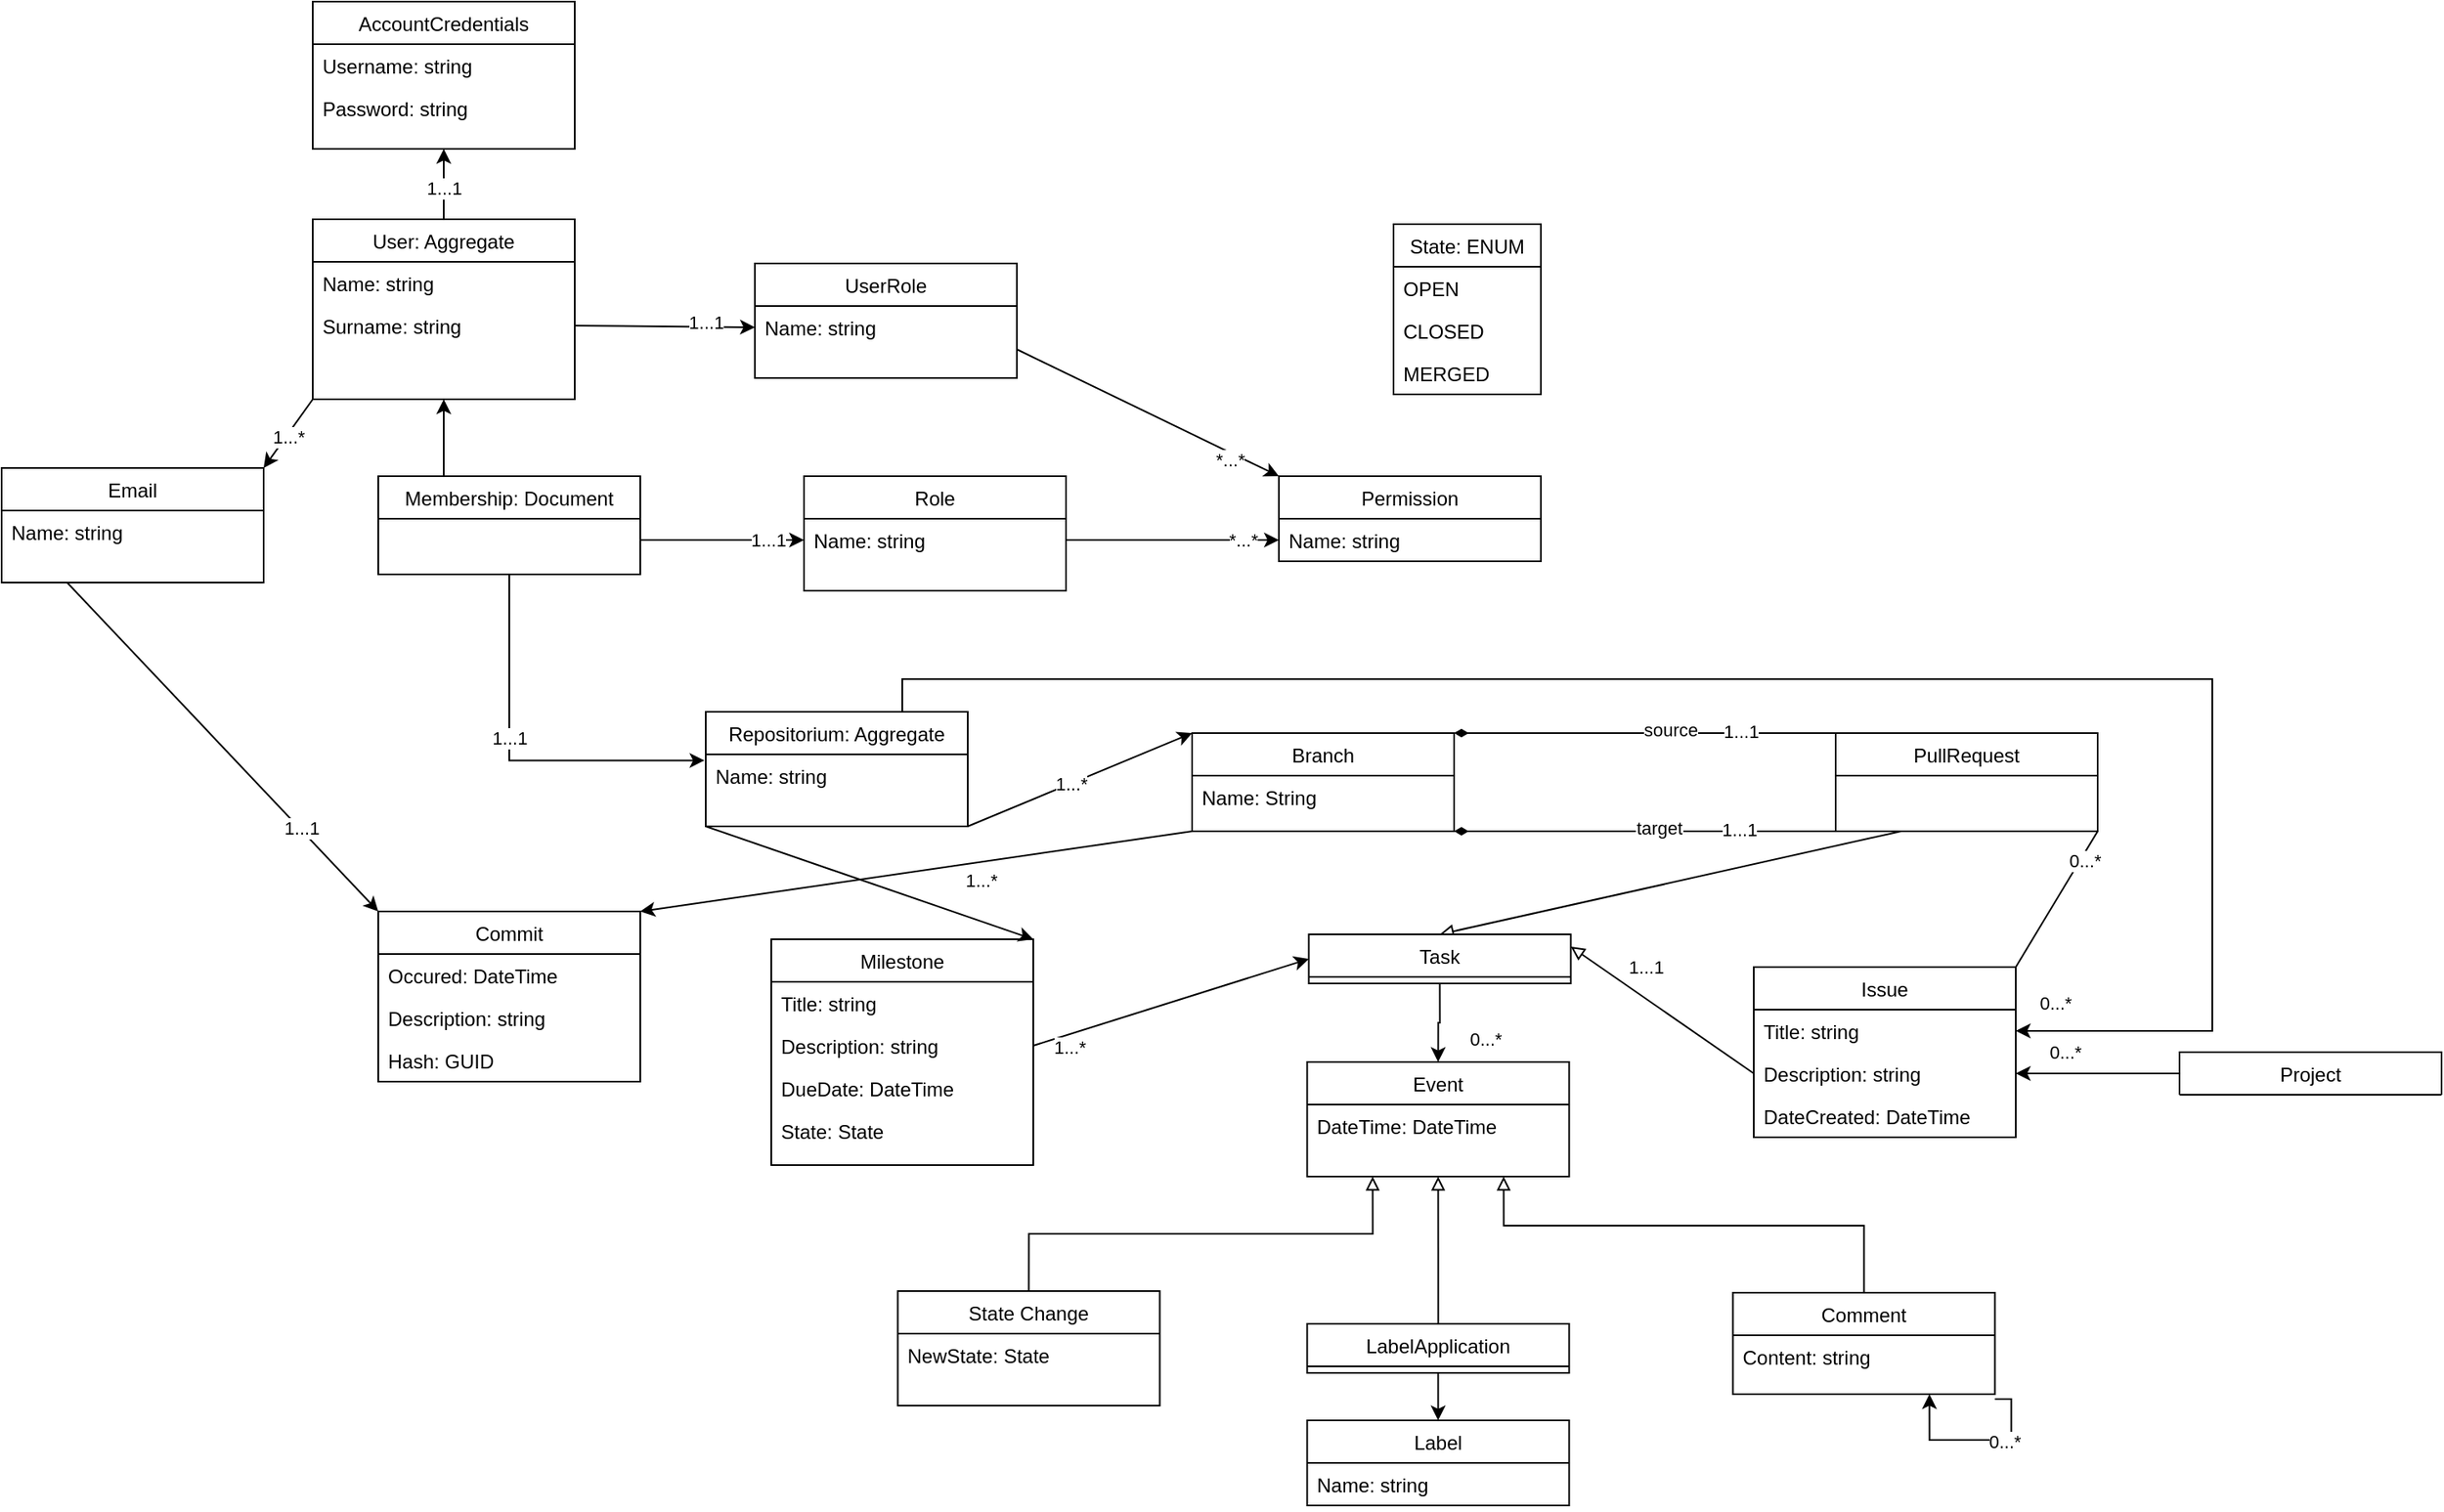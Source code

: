 <mxfile version="22.1.3" type="google">
  <diagram id="C5RBs43oDa-KdzZeNtuy" name="Page-1">
    <mxGraphModel grid="1" page="1" gridSize="10" guides="1" tooltips="1" connect="1" arrows="1" fold="1" pageScale="1" pageWidth="827" pageHeight="1169" math="0" shadow="0">
      <root>
        <mxCell id="WIyWlLk6GJQsqaUBKTNV-0" />
        <mxCell id="WIyWlLk6GJQsqaUBKTNV-1" parent="WIyWlLk6GJQsqaUBKTNV-0" />
        <mxCell id="MBDmtlbTaJCq78CLI_eP-14" value="Milestone&#xa;" style="swimlane;fontStyle=0;align=center;verticalAlign=top;childLayout=stackLayout;horizontal=1;startSize=26;horizontalStack=0;resizeParent=1;resizeLast=0;collapsible=1;marginBottom=0;rounded=0;shadow=0;strokeWidth=1;" vertex="1" parent="WIyWlLk6GJQsqaUBKTNV-1">
          <mxGeometry x="700" y="773" width="160" height="138" as="geometry">
            <mxRectangle x="340" y="380" width="170" height="26" as="alternateBounds" />
          </mxGeometry>
        </mxCell>
        <mxCell id="MBDmtlbTaJCq78CLI_eP-15" value="Title: string " style="text;align=left;verticalAlign=top;spacingLeft=4;spacingRight=4;overflow=hidden;rotatable=0;points=[[0,0.5],[1,0.5]];portConstraint=eastwest;" vertex="1" parent="MBDmtlbTaJCq78CLI_eP-14">
          <mxGeometry y="26" width="160" height="26" as="geometry" />
        </mxCell>
        <mxCell id="MBDmtlbTaJCq78CLI_eP-16" value="Description: string" style="text;align=left;verticalAlign=top;spacingLeft=4;spacingRight=4;overflow=hidden;rotatable=0;points=[[0,0.5],[1,0.5]];portConstraint=eastwest;" vertex="1" parent="MBDmtlbTaJCq78CLI_eP-14">
          <mxGeometry y="52" width="160" height="26" as="geometry" />
        </mxCell>
        <mxCell id="MBDmtlbTaJCq78CLI_eP-17" value="DueDate: DateTime" style="text;align=left;verticalAlign=top;spacingLeft=4;spacingRight=4;overflow=hidden;rotatable=0;points=[[0,0.5],[1,0.5]];portConstraint=eastwest;" vertex="1" parent="MBDmtlbTaJCq78CLI_eP-14">
          <mxGeometry y="78" width="160" height="26" as="geometry" />
        </mxCell>
        <mxCell id="MBDmtlbTaJCq78CLI_eP-18" value="State: State" style="text;align=left;verticalAlign=top;spacingLeft=4;spacingRight=4;overflow=hidden;rotatable=0;points=[[0,0.5],[1,0.5]];portConstraint=eastwest;" vertex="1" parent="MBDmtlbTaJCq78CLI_eP-14">
          <mxGeometry y="104" width="160" height="26" as="geometry" />
        </mxCell>
        <mxCell id="MBDmtlbTaJCq78CLI_eP-0" value="Role" style="swimlane;fontStyle=0;align=center;verticalAlign=top;childLayout=stackLayout;horizontal=1;startSize=26;horizontalStack=0;resizeParent=1;resizeLast=0;collapsible=1;marginBottom=0;rounded=0;shadow=0;strokeWidth=1;" vertex="1" parent="WIyWlLk6GJQsqaUBKTNV-1">
          <mxGeometry x="720" y="490" width="160" height="70" as="geometry">
            <mxRectangle x="340" y="380" width="170" height="26" as="alternateBounds" />
          </mxGeometry>
        </mxCell>
        <mxCell id="MBDmtlbTaJCq78CLI_eP-1" value="Name: string" style="text;align=left;verticalAlign=top;spacingLeft=4;spacingRight=4;overflow=hidden;rotatable=0;points=[[0,0.5],[1,0.5]];portConstraint=eastwest;" vertex="1" parent="MBDmtlbTaJCq78CLI_eP-0">
          <mxGeometry y="26" width="160" height="26" as="geometry" />
        </mxCell>
        <mxCell id="MBDmtlbTaJCq78CLI_eP-3" value="Permission" style="swimlane;fontStyle=0;align=center;verticalAlign=top;childLayout=stackLayout;horizontal=1;startSize=26;horizontalStack=0;resizeParent=1;resizeLast=0;collapsible=1;marginBottom=0;rounded=0;shadow=0;strokeWidth=1;" vertex="1" parent="WIyWlLk6GJQsqaUBKTNV-1">
          <mxGeometry x="1010" y="490" width="160" height="52" as="geometry">
            <mxRectangle x="340" y="380" width="170" height="26" as="alternateBounds" />
          </mxGeometry>
        </mxCell>
        <mxCell id="MBDmtlbTaJCq78CLI_eP-84" value="Name: string" style="text;align=left;verticalAlign=top;spacingLeft=4;spacingRight=4;overflow=hidden;rotatable=0;points=[[0,0.5],[1,0.5]];portConstraint=eastwest;" vertex="1" parent="MBDmtlbTaJCq78CLI_eP-3">
          <mxGeometry y="26" width="160" height="26" as="geometry" />
        </mxCell>
        <mxCell id="MBDmtlbTaJCq78CLI_eP-6" style="edgeStyle=orthogonalEdgeStyle;rounded=0;orthogonalLoop=1;jettySize=auto;html=1;exitX=1;exitY=0.5;exitDx=0;exitDy=0;entryX=0;entryY=0.5;entryDx=0;entryDy=0;" edge="1" parent="WIyWlLk6GJQsqaUBKTNV-1" source="MBDmtlbTaJCq78CLI_eP-1">
          <mxGeometry relative="1" as="geometry">
            <mxPoint x="1010" y="529" as="targetPoint" />
          </mxGeometry>
        </mxCell>
        <mxCell id="MBDmtlbTaJCq78CLI_eP-7" value="*...*" style="edgeLabel;html=1;align=center;verticalAlign=middle;resizable=0;points=[];" vertex="1" connectable="0" parent="MBDmtlbTaJCq78CLI_eP-6">
          <mxGeometry x="-0.235" y="-1" relative="1" as="geometry">
            <mxPoint x="58" y="-1" as="offset" />
          </mxGeometry>
        </mxCell>
        <mxCell id="MBDmtlbTaJCq78CLI_eP-79" style="rounded=0;orthogonalLoop=1;jettySize=auto;html=1;exitX=0;exitY=1;exitDx=0;exitDy=0;entryX=1;entryY=0;entryDx=0;entryDy=0;" edge="1" parent="WIyWlLk6GJQsqaUBKTNV-1" source="MBDmtlbTaJCq78CLI_eP-19" target="MBDmtlbTaJCq78CLI_eP-14">
          <mxGeometry relative="1" as="geometry" />
        </mxCell>
        <mxCell id="MBDmtlbTaJCq78CLI_eP-82" style="rounded=0;orthogonalLoop=1;jettySize=auto;html=1;exitX=1;exitY=1;exitDx=0;exitDy=0;entryX=0;entryY=0;entryDx=0;entryDy=0;" edge="1" parent="WIyWlLk6GJQsqaUBKTNV-1" source="MBDmtlbTaJCq78CLI_eP-19" target="MBDmtlbTaJCq78CLI_eP-39">
          <mxGeometry relative="1" as="geometry" />
        </mxCell>
        <mxCell id="MBDmtlbTaJCq78CLI_eP-83" value="1...*" style="edgeLabel;html=1;align=center;verticalAlign=middle;resizable=0;points=[];" connectable="0" vertex="1" parent="MBDmtlbTaJCq78CLI_eP-82">
          <mxGeometry x="-0.086" y="1" relative="1" as="geometry">
            <mxPoint y="1" as="offset" />
          </mxGeometry>
        </mxCell>
        <mxCell id="FwJzJxVdsDGJ6-X_EAxr-6" style="edgeStyle=orthogonalEdgeStyle;rounded=0;orthogonalLoop=1;jettySize=auto;html=1;exitX=0.75;exitY=0;exitDx=0;exitDy=0;entryX=1;entryY=0.5;entryDx=0;entryDy=0;" edge="1" parent="WIyWlLk6GJQsqaUBKTNV-1" source="MBDmtlbTaJCq78CLI_eP-19" target="MBDmtlbTaJCq78CLI_eP-24">
          <mxGeometry relative="1" as="geometry">
            <Array as="points">
              <mxPoint x="780" y="614" />
              <mxPoint x="1580" y="614" />
              <mxPoint x="1580" y="829" />
            </Array>
          </mxGeometry>
        </mxCell>
        <mxCell id="MBDmtlbTaJCq78CLI_eP-19" value="Repositorium: Aggregate" style="swimlane;fontStyle=0;align=center;verticalAlign=top;childLayout=stackLayout;horizontal=1;startSize=26;horizontalStack=0;resizeParent=1;resizeLast=0;collapsible=1;marginBottom=0;rounded=0;shadow=0;strokeWidth=1;" vertex="1" parent="WIyWlLk6GJQsqaUBKTNV-1">
          <mxGeometry x="660" y="634" width="160" height="70" as="geometry">
            <mxRectangle x="340" y="380" width="170" height="26" as="alternateBounds" />
          </mxGeometry>
        </mxCell>
        <mxCell id="MBDmtlbTaJCq78CLI_eP-20" value="Name: string" style="text;align=left;verticalAlign=top;spacingLeft=4;spacingRight=4;overflow=hidden;rotatable=0;points=[[0,0.5],[1,0.5]];portConstraint=eastwest;" vertex="1" parent="MBDmtlbTaJCq78CLI_eP-19">
          <mxGeometry y="26" width="160" height="26" as="geometry" />
        </mxCell>
        <mxCell id="MBDmtlbTaJCq78CLI_eP-85" style="rounded=0;orthogonalLoop=1;jettySize=auto;html=1;exitX=0;exitY=0;exitDx=0;exitDy=0;entryX=1;entryY=0;entryDx=0;entryDy=0;endArrow=diamondThin;endFill=1;" edge="1" parent="WIyWlLk6GJQsqaUBKTNV-1" source="MBDmtlbTaJCq78CLI_eP-21" target="MBDmtlbTaJCq78CLI_eP-39">
          <mxGeometry relative="1" as="geometry" />
        </mxCell>
        <mxCell id="MBDmtlbTaJCq78CLI_eP-86" value="source" style="edgeLabel;html=1;align=center;verticalAlign=middle;resizable=0;points=[];" connectable="0" vertex="1" parent="MBDmtlbTaJCq78CLI_eP-85">
          <mxGeometry x="-0.133" y="-2" relative="1" as="geometry">
            <mxPoint as="offset" />
          </mxGeometry>
        </mxCell>
        <mxCell id="MBDmtlbTaJCq78CLI_eP-128" value="1...1" style="edgeLabel;html=1;align=center;verticalAlign=middle;resizable=0;points=[];" connectable="0" vertex="1" parent="MBDmtlbTaJCq78CLI_eP-85">
          <mxGeometry x="-0.503" y="-1" relative="1" as="geometry">
            <mxPoint as="offset" />
          </mxGeometry>
        </mxCell>
        <mxCell id="MBDmtlbTaJCq78CLI_eP-87" style="rounded=0;orthogonalLoop=1;jettySize=auto;html=1;exitX=0;exitY=1;exitDx=0;exitDy=0;entryX=1;entryY=1;entryDx=0;entryDy=0;endArrow=diamondThin;endFill=1;" edge="1" parent="WIyWlLk6GJQsqaUBKTNV-1" source="MBDmtlbTaJCq78CLI_eP-21" target="MBDmtlbTaJCq78CLI_eP-39">
          <mxGeometry relative="1" as="geometry" />
        </mxCell>
        <mxCell id="MBDmtlbTaJCq78CLI_eP-88" value="target" style="edgeLabel;html=1;align=center;verticalAlign=middle;resizable=0;points=[];" connectable="0" vertex="1" parent="MBDmtlbTaJCq78CLI_eP-87">
          <mxGeometry x="-0.07" y="-2" relative="1" as="geometry">
            <mxPoint as="offset" />
          </mxGeometry>
        </mxCell>
        <mxCell id="MBDmtlbTaJCq78CLI_eP-129" value="1...1" style="edgeLabel;html=1;align=center;verticalAlign=middle;resizable=0;points=[];" connectable="0" vertex="1" parent="MBDmtlbTaJCq78CLI_eP-87">
          <mxGeometry x="-0.493" y="-1" relative="1" as="geometry">
            <mxPoint as="offset" />
          </mxGeometry>
        </mxCell>
        <mxCell id="MBDmtlbTaJCq78CLI_eP-108" style="rounded=0;orthogonalLoop=1;jettySize=auto;html=1;exitX=0.25;exitY=1;exitDx=0;exitDy=0;entryX=0.5;entryY=0;entryDx=0;entryDy=0;endArrow=block;endFill=0;" edge="1" parent="WIyWlLk6GJQsqaUBKTNV-1" source="MBDmtlbTaJCq78CLI_eP-21" target="MBDmtlbTaJCq78CLI_eP-25">
          <mxGeometry relative="1" as="geometry" />
        </mxCell>
        <mxCell id="MBDmtlbTaJCq78CLI_eP-21" value="PullRequest" style="swimlane;fontStyle=0;align=center;verticalAlign=top;childLayout=stackLayout;horizontal=1;startSize=26;horizontalStack=0;resizeParent=1;resizeLast=0;collapsible=1;marginBottom=0;rounded=0;shadow=0;strokeWidth=1;" vertex="1" parent="WIyWlLk6GJQsqaUBKTNV-1">
          <mxGeometry x="1350" y="646.99" width="160" height="60" as="geometry">
            <mxRectangle x="340" y="380" width="170" height="26" as="alternateBounds" />
          </mxGeometry>
        </mxCell>
        <mxCell id="MBDmtlbTaJCq78CLI_eP-23" value="Issue" style="swimlane;fontStyle=0;align=center;verticalAlign=top;childLayout=stackLayout;horizontal=1;startSize=26;horizontalStack=0;resizeParent=1;resizeLast=0;collapsible=1;marginBottom=0;rounded=0;shadow=0;strokeWidth=1;" vertex="1" parent="WIyWlLk6GJQsqaUBKTNV-1">
          <mxGeometry x="1300" y="790" width="160" height="104" as="geometry">
            <mxRectangle x="340" y="380" width="170" height="26" as="alternateBounds" />
          </mxGeometry>
        </mxCell>
        <mxCell id="MBDmtlbTaJCq78CLI_eP-24" value="Title: string" style="text;align=left;verticalAlign=top;spacingLeft=4;spacingRight=4;overflow=hidden;rotatable=0;points=[[0,0.5],[1,0.5]];portConstraint=eastwest;" vertex="1" parent="MBDmtlbTaJCq78CLI_eP-23">
          <mxGeometry y="26" width="160" height="26" as="geometry" />
        </mxCell>
        <mxCell id="VdApQ7FkVFH1mTe95XYh-1" value="Description: string" style="text;align=left;verticalAlign=top;spacingLeft=4;spacingRight=4;overflow=hidden;rotatable=0;points=[[0,0.5],[1,0.5]];portConstraint=eastwest;" vertex="1" parent="MBDmtlbTaJCq78CLI_eP-23">
          <mxGeometry y="52" width="160" height="26" as="geometry" />
        </mxCell>
        <mxCell id="VdApQ7FkVFH1mTe95XYh-2" value="DateCreated: DateTime" style="text;align=left;verticalAlign=top;spacingLeft=4;spacingRight=4;overflow=hidden;rotatable=0;points=[[0,0.5],[1,0.5]];portConstraint=eastwest;" vertex="1" parent="MBDmtlbTaJCq78CLI_eP-23">
          <mxGeometry y="78" width="160" height="26" as="geometry" />
        </mxCell>
        <mxCell id="vPOYfYVAN5N8jcGQxzAL-5" style="edgeStyle=orthogonalEdgeStyle;rounded=0;orthogonalLoop=1;jettySize=auto;html=1;exitX=0.5;exitY=1;exitDx=0;exitDy=0;entryX=0.5;entryY=0;entryDx=0;entryDy=0;" edge="1" parent="WIyWlLk6GJQsqaUBKTNV-1" source="MBDmtlbTaJCq78CLI_eP-25" target="MBDmtlbTaJCq78CLI_eP-27">
          <mxGeometry relative="1" as="geometry" />
        </mxCell>
        <mxCell id="MBDmtlbTaJCq78CLI_eP-25" value="Task" style="swimlane;fontStyle=0;align=center;verticalAlign=top;childLayout=stackLayout;horizontal=1;startSize=26;horizontalStack=0;resizeParent=1;resizeLast=0;collapsible=1;marginBottom=0;rounded=0;shadow=0;strokeWidth=1;" vertex="1" parent="WIyWlLk6GJQsqaUBKTNV-1">
          <mxGeometry x="1028.25" y="770" width="160" height="30" as="geometry">
            <mxRectangle x="340" y="380" width="170" height="26" as="alternateBounds" />
          </mxGeometry>
        </mxCell>
        <mxCell id="MBDmtlbTaJCq78CLI_eP-27" value="Event" style="swimlane;fontStyle=0;align=center;verticalAlign=top;childLayout=stackLayout;horizontal=1;startSize=26;horizontalStack=0;resizeParent=1;resizeLast=0;collapsible=1;marginBottom=0;rounded=0;shadow=0;strokeWidth=1;" vertex="1" parent="WIyWlLk6GJQsqaUBKTNV-1">
          <mxGeometry x="1027.25" y="848" width="160" height="70" as="geometry">
            <mxRectangle x="340" y="380" width="170" height="26" as="alternateBounds" />
          </mxGeometry>
        </mxCell>
        <mxCell id="MBDmtlbTaJCq78CLI_eP-28" value="DateTime: DateTime" style="text;align=left;verticalAlign=top;spacingLeft=4;spacingRight=4;overflow=hidden;rotatable=0;points=[[0,0.5],[1,0.5]];portConstraint=eastwest;" vertex="1" parent="MBDmtlbTaJCq78CLI_eP-27">
          <mxGeometry y="26" width="160" height="26" as="geometry" />
        </mxCell>
        <mxCell id="vPOYfYVAN5N8jcGQxzAL-3" style="edgeStyle=orthogonalEdgeStyle;rounded=0;orthogonalLoop=1;jettySize=auto;html=1;exitX=0.5;exitY=0;exitDx=0;exitDy=0;entryX=0.25;entryY=1;entryDx=0;entryDy=0;endArrow=block;endFill=0;" edge="1" parent="WIyWlLk6GJQsqaUBKTNV-1" source="MBDmtlbTaJCq78CLI_eP-29" target="MBDmtlbTaJCq78CLI_eP-27">
          <mxGeometry relative="1" as="geometry">
            <mxPoint x="1057.25" y="918" as="targetPoint" />
          </mxGeometry>
        </mxCell>
        <mxCell id="MBDmtlbTaJCq78CLI_eP-29" value="State Change" style="swimlane;fontStyle=0;align=center;verticalAlign=top;childLayout=stackLayout;horizontal=1;startSize=26;horizontalStack=0;resizeParent=1;resizeLast=0;collapsible=1;marginBottom=0;rounded=0;shadow=0;strokeWidth=1;" vertex="1" parent="WIyWlLk6GJQsqaUBKTNV-1">
          <mxGeometry x="777.25" y="988" width="160" height="70" as="geometry">
            <mxRectangle x="340" y="380" width="170" height="26" as="alternateBounds" />
          </mxGeometry>
        </mxCell>
        <mxCell id="MBDmtlbTaJCq78CLI_eP-30" value="NewState: State" style="text;align=left;verticalAlign=top;spacingLeft=4;spacingRight=4;overflow=hidden;rotatable=0;points=[[0,0.5],[1,0.5]];portConstraint=eastwest;" vertex="1" parent="MBDmtlbTaJCq78CLI_eP-29">
          <mxGeometry y="26" width="160" height="26" as="geometry" />
        </mxCell>
        <mxCell id="vPOYfYVAN5N8jcGQxzAL-1" style="edgeStyle=orthogonalEdgeStyle;rounded=0;orthogonalLoop=1;jettySize=auto;html=1;endArrow=block;endFill=0;" edge="1" parent="WIyWlLk6GJQsqaUBKTNV-1" source="MBDmtlbTaJCq78CLI_eP-31">
          <mxGeometry relative="1" as="geometry">
            <mxPoint x="1107.25" y="918" as="targetPoint" />
          </mxGeometry>
        </mxCell>
        <mxCell id="vPOYfYVAN5N8jcGQxzAL-2" style="edgeStyle=orthogonalEdgeStyle;rounded=0;orthogonalLoop=1;jettySize=auto;html=1;exitX=0.5;exitY=1;exitDx=0;exitDy=0;entryX=0.5;entryY=0;entryDx=0;entryDy=0;" edge="1" parent="WIyWlLk6GJQsqaUBKTNV-1" source="MBDmtlbTaJCq78CLI_eP-31" target="MBDmtlbTaJCq78CLI_eP-33">
          <mxGeometry relative="1" as="geometry" />
        </mxCell>
        <mxCell id="MBDmtlbTaJCq78CLI_eP-31" value="LabelApplication" style="swimlane;fontStyle=0;align=center;verticalAlign=top;childLayout=stackLayout;horizontal=1;startSize=26;horizontalStack=0;resizeParent=1;resizeLast=0;collapsible=1;marginBottom=0;rounded=0;shadow=0;strokeWidth=1;" vertex="1" parent="WIyWlLk6GJQsqaUBKTNV-1">
          <mxGeometry x="1027.25" y="1008" width="160" height="30" as="geometry">
            <mxRectangle x="340" y="380" width="170" height="26" as="alternateBounds" />
          </mxGeometry>
        </mxCell>
        <mxCell id="MBDmtlbTaJCq78CLI_eP-33" value="Label" style="swimlane;fontStyle=0;align=center;verticalAlign=top;childLayout=stackLayout;horizontal=1;startSize=26;horizontalStack=0;resizeParent=1;resizeLast=0;collapsible=1;marginBottom=0;rounded=0;shadow=0;strokeWidth=1;" vertex="1" parent="WIyWlLk6GJQsqaUBKTNV-1">
          <mxGeometry x="1027.25" y="1067" width="160" height="52" as="geometry">
            <mxRectangle x="340" y="380" width="170" height="26" as="alternateBounds" />
          </mxGeometry>
        </mxCell>
        <mxCell id="MBDmtlbTaJCq78CLI_eP-34" value="Name: string" style="text;align=left;verticalAlign=top;spacingLeft=4;spacingRight=4;overflow=hidden;rotatable=0;points=[[0,0.5],[1,0.5]];portConstraint=eastwest;" vertex="1" parent="MBDmtlbTaJCq78CLI_eP-33">
          <mxGeometry y="26" width="160" height="26" as="geometry" />
        </mxCell>
        <mxCell id="vPOYfYVAN5N8jcGQxzAL-0" style="edgeStyle=orthogonalEdgeStyle;rounded=0;orthogonalLoop=1;jettySize=auto;html=1;entryX=0.75;entryY=1;entryDx=0;entryDy=0;endArrow=block;endFill=0;" edge="1" parent="WIyWlLk6GJQsqaUBKTNV-1" source="MBDmtlbTaJCq78CLI_eP-35" target="MBDmtlbTaJCq78CLI_eP-27">
          <mxGeometry relative="1" as="geometry">
            <mxPoint x="1137.25" y="918" as="targetPoint" />
            <Array as="points">
              <mxPoint x="1367.25" y="948" />
              <mxPoint x="1147.25" y="948" />
            </Array>
          </mxGeometry>
        </mxCell>
        <mxCell id="MBDmtlbTaJCq78CLI_eP-35" value="Comment" style="swimlane;fontStyle=0;align=center;verticalAlign=top;childLayout=stackLayout;horizontal=1;startSize=26;horizontalStack=0;resizeParent=1;resizeLast=0;collapsible=1;marginBottom=0;rounded=0;shadow=0;strokeWidth=1;" vertex="1" parent="WIyWlLk6GJQsqaUBKTNV-1">
          <mxGeometry x="1287.25" y="989" width="160" height="62" as="geometry">
            <mxRectangle x="340" y="380" width="170" height="26" as="alternateBounds" />
          </mxGeometry>
        </mxCell>
        <mxCell id="MBDmtlbTaJCq78CLI_eP-36" value="Content: string" style="text;align=left;verticalAlign=top;spacingLeft=4;spacingRight=4;overflow=hidden;rotatable=0;points=[[0,0.5],[1,0.5]];portConstraint=eastwest;" vertex="1" parent="MBDmtlbTaJCq78CLI_eP-35">
          <mxGeometry y="26" width="160" height="26" as="geometry" />
        </mxCell>
        <mxCell id="MBDmtlbTaJCq78CLI_eP-124" style="edgeStyle=orthogonalEdgeStyle;rounded=0;orthogonalLoop=1;jettySize=auto;html=1;exitX=1;exitY=0.5;exitDx=0;exitDy=0;entryX=0.75;entryY=1;entryDx=0;entryDy=0;" edge="1" parent="MBDmtlbTaJCq78CLI_eP-35" target="MBDmtlbTaJCq78CLI_eP-35">
          <mxGeometry relative="1" as="geometry">
            <Array as="points">
              <mxPoint x="170" y="65" />
              <mxPoint x="170" y="90" />
              <mxPoint x="120" y="90" />
            </Array>
            <mxPoint x="160" y="65" as="sourcePoint" />
            <mxPoint x="139.52" y="78.156" as="targetPoint" />
          </mxGeometry>
        </mxCell>
        <mxCell id="MBDmtlbTaJCq78CLI_eP-125" value="0...*" style="edgeLabel;html=1;align=center;verticalAlign=middle;resizable=0;points=[];" connectable="0" vertex="1" parent="MBDmtlbTaJCq78CLI_eP-124">
          <mxGeometry x="-0.302" y="1" relative="1" as="geometry">
            <mxPoint as="offset" />
          </mxGeometry>
        </mxCell>
        <mxCell id="MBDmtlbTaJCq78CLI_eP-62" style="edgeStyle=orthogonalEdgeStyle;rounded=0;orthogonalLoop=1;jettySize=auto;html=1;entryX=0.5;entryY=1;entryDx=0;entryDy=0;" edge="1" parent="WIyWlLk6GJQsqaUBKTNV-1" source="MBDmtlbTaJCq78CLI_eP-37" target="MBDmtlbTaJCq78CLI_eP-54">
          <mxGeometry relative="1" as="geometry" />
        </mxCell>
        <mxCell id="MBDmtlbTaJCq78CLI_eP-63" value="1...1" style="edgeLabel;html=1;align=center;verticalAlign=middle;resizable=0;points=[];" connectable="0" vertex="1" parent="MBDmtlbTaJCq78CLI_eP-62">
          <mxGeometry x="-0.091" relative="1" as="geometry">
            <mxPoint as="offset" />
          </mxGeometry>
        </mxCell>
        <mxCell id="MBDmtlbTaJCq78CLI_eP-94" style="rounded=0;orthogonalLoop=1;jettySize=auto;html=1;exitX=0;exitY=1;exitDx=0;exitDy=0;entryX=1;entryY=0;entryDx=0;entryDy=0;" edge="1" parent="WIyWlLk6GJQsqaUBKTNV-1" source="MBDmtlbTaJCq78CLI_eP-37" target="MBDmtlbTaJCq78CLI_eP-90">
          <mxGeometry relative="1" as="geometry" />
        </mxCell>
        <mxCell id="MBDmtlbTaJCq78CLI_eP-95" value="1...*" style="edgeLabel;html=1;align=center;verticalAlign=middle;resizable=0;points=[];" connectable="0" vertex="1" parent="MBDmtlbTaJCq78CLI_eP-94">
          <mxGeometry x="0.077" relative="1" as="geometry">
            <mxPoint x="1" as="offset" />
          </mxGeometry>
        </mxCell>
        <mxCell id="MBDmtlbTaJCq78CLI_eP-37" value="User: Aggregate" style="swimlane;fontStyle=0;align=center;verticalAlign=top;childLayout=stackLayout;horizontal=1;startSize=26;horizontalStack=0;resizeParent=1;resizeLast=0;collapsible=1;marginBottom=0;rounded=0;shadow=0;strokeWidth=1;" vertex="1" parent="WIyWlLk6GJQsqaUBKTNV-1">
          <mxGeometry x="420" y="333" width="160" height="110" as="geometry">
            <mxRectangle x="340" y="380" width="170" height="26" as="alternateBounds" />
          </mxGeometry>
        </mxCell>
        <mxCell id="MBDmtlbTaJCq78CLI_eP-48" value="Name: string" style="text;align=left;verticalAlign=top;spacingLeft=4;spacingRight=4;overflow=hidden;rotatable=0;points=[[0,0.5],[1,0.5]];portConstraint=eastwest;" vertex="1" parent="MBDmtlbTaJCq78CLI_eP-37">
          <mxGeometry y="26" width="160" height="26" as="geometry" />
        </mxCell>
        <mxCell id="MBDmtlbTaJCq78CLI_eP-51" value="Surname: string" style="text;align=left;verticalAlign=top;spacingLeft=4;spacingRight=4;overflow=hidden;rotatable=0;points=[[0,0.5],[1,0.5]];portConstraint=eastwest;" vertex="1" parent="MBDmtlbTaJCq78CLI_eP-37">
          <mxGeometry y="52" width="160" height="26" as="geometry" />
        </mxCell>
        <mxCell id="MBDmtlbTaJCq78CLI_eP-102" style="rounded=0;orthogonalLoop=1;jettySize=auto;html=1;exitX=0;exitY=1;exitDx=0;exitDy=0;entryX=1;entryY=0;entryDx=0;entryDy=0;" edge="1" parent="WIyWlLk6GJQsqaUBKTNV-1" source="MBDmtlbTaJCq78CLI_eP-39" target="MBDmtlbTaJCq78CLI_eP-98">
          <mxGeometry relative="1" as="geometry" />
        </mxCell>
        <mxCell id="MBDmtlbTaJCq78CLI_eP-103" value="1...*" style="edgeLabel;html=1;align=center;verticalAlign=middle;resizable=0;points=[];" connectable="0" vertex="1" parent="MBDmtlbTaJCq78CLI_eP-102">
          <mxGeometry x="-0.054" y="-2" relative="1" as="geometry">
            <mxPoint x="30" y="9" as="offset" />
          </mxGeometry>
        </mxCell>
        <mxCell id="MBDmtlbTaJCq78CLI_eP-39" value="Branch" style="swimlane;fontStyle=0;align=center;verticalAlign=top;childLayout=stackLayout;horizontal=1;startSize=26;horizontalStack=0;resizeParent=1;resizeLast=0;collapsible=1;marginBottom=0;rounded=0;shadow=0;strokeWidth=1;" vertex="1" parent="WIyWlLk6GJQsqaUBKTNV-1">
          <mxGeometry x="957" y="646.99" width="160" height="60" as="geometry">
            <mxRectangle x="340" y="380" width="170" height="26" as="alternateBounds" />
          </mxGeometry>
        </mxCell>
        <mxCell id="MBDmtlbTaJCq78CLI_eP-40" value="Name: String" style="text;align=left;verticalAlign=top;spacingLeft=4;spacingRight=4;overflow=hidden;rotatable=0;points=[[0,0.5],[1,0.5]];portConstraint=eastwest;" vertex="1" parent="MBDmtlbTaJCq78CLI_eP-39">
          <mxGeometry y="26" width="160" height="26" as="geometry" />
        </mxCell>
        <mxCell id="MBDmtlbTaJCq78CLI_eP-41" value="State: ENUM" style="swimlane;fontStyle=0;align=center;verticalAlign=top;childLayout=stackLayout;horizontal=1;startSize=26;horizontalStack=0;resizeParent=1;resizeLast=0;collapsible=1;marginBottom=0;rounded=0;shadow=0;strokeWidth=1;" vertex="1" parent="WIyWlLk6GJQsqaUBKTNV-1">
          <mxGeometry x="1080" y="336" width="90" height="104" as="geometry">
            <mxRectangle x="340" y="380" width="170" height="26" as="alternateBounds" />
          </mxGeometry>
        </mxCell>
        <mxCell id="MBDmtlbTaJCq78CLI_eP-42" value="OPEN" style="text;align=left;verticalAlign=top;spacingLeft=4;spacingRight=4;overflow=hidden;rotatable=0;points=[[0,0.5],[1,0.5]];portConstraint=eastwest;" vertex="1" parent="MBDmtlbTaJCq78CLI_eP-41">
          <mxGeometry y="26" width="90" height="26" as="geometry" />
        </mxCell>
        <mxCell id="MBDmtlbTaJCq78CLI_eP-43" value="CLOSED" style="text;align=left;verticalAlign=top;spacingLeft=4;spacingRight=4;overflow=hidden;rotatable=0;points=[[0,0.5],[1,0.5]];portConstraint=eastwest;" vertex="1" parent="MBDmtlbTaJCq78CLI_eP-41">
          <mxGeometry y="52" width="90" height="26" as="geometry" />
        </mxCell>
        <mxCell id="MBDmtlbTaJCq78CLI_eP-47" value="MERGED" style="text;align=left;verticalAlign=top;spacingLeft=4;spacingRight=4;overflow=hidden;rotatable=0;points=[[0,0.5],[1,0.5]];portConstraint=eastwest;" vertex="1" parent="MBDmtlbTaJCq78CLI_eP-41">
          <mxGeometry y="78" width="90" height="26" as="geometry" />
        </mxCell>
        <mxCell id="MBDmtlbTaJCq78CLI_eP-54" value="AccountCredentials" style="swimlane;fontStyle=0;align=center;verticalAlign=top;childLayout=stackLayout;horizontal=1;startSize=26;horizontalStack=0;resizeParent=1;resizeLast=0;collapsible=1;marginBottom=0;rounded=0;shadow=0;strokeWidth=1;" vertex="1" parent="WIyWlLk6GJQsqaUBKTNV-1">
          <mxGeometry x="420" y="200" width="160" height="90" as="geometry">
            <mxRectangle x="340" y="380" width="170" height="26" as="alternateBounds" />
          </mxGeometry>
        </mxCell>
        <mxCell id="MBDmtlbTaJCq78CLI_eP-55" value="Username: string" style="text;align=left;verticalAlign=top;spacingLeft=4;spacingRight=4;overflow=hidden;rotatable=0;points=[[0,0.5],[1,0.5]];portConstraint=eastwest;" vertex="1" parent="MBDmtlbTaJCq78CLI_eP-54">
          <mxGeometry y="26" width="160" height="26" as="geometry" />
        </mxCell>
        <mxCell id="MBDmtlbTaJCq78CLI_eP-56" value="Password: string" style="text;align=left;verticalAlign=top;spacingLeft=4;spacingRight=4;overflow=hidden;rotatable=0;points=[[0,0.5],[1,0.5]];portConstraint=eastwest;" vertex="1" parent="MBDmtlbTaJCq78CLI_eP-54">
          <mxGeometry y="52" width="160" height="26" as="geometry" />
        </mxCell>
        <mxCell id="MBDmtlbTaJCq78CLI_eP-68" style="rounded=0;orthogonalLoop=1;jettySize=auto;html=1;exitX=0.25;exitY=0;exitDx=0;exitDy=0;entryX=0.5;entryY=1;entryDx=0;entryDy=0;" edge="1" parent="WIyWlLk6GJQsqaUBKTNV-1" source="MBDmtlbTaJCq78CLI_eP-64" target="MBDmtlbTaJCq78CLI_eP-37">
          <mxGeometry relative="1" as="geometry" />
        </mxCell>
        <mxCell id="MBDmtlbTaJCq78CLI_eP-70" style="rounded=0;orthogonalLoop=1;jettySize=auto;html=1;exitX=1;exitY=0.5;exitDx=0;exitDy=0;entryX=0;entryY=0.5;entryDx=0;entryDy=0;" edge="1" parent="WIyWlLk6GJQsqaUBKTNV-1" target="MBDmtlbTaJCq78CLI_eP-1">
          <mxGeometry relative="1" as="geometry">
            <mxPoint x="620" y="529" as="sourcePoint" />
          </mxGeometry>
        </mxCell>
        <mxCell id="MBDmtlbTaJCq78CLI_eP-132" value="1...1" style="edgeLabel;html=1;align=center;verticalAlign=middle;resizable=0;points=[];" connectable="0" vertex="1" parent="MBDmtlbTaJCq78CLI_eP-70">
          <mxGeometry x="0.547" relative="1" as="geometry">
            <mxPoint as="offset" />
          </mxGeometry>
        </mxCell>
        <mxCell id="MBDmtlbTaJCq78CLI_eP-64" value="Membership: Document" style="swimlane;fontStyle=0;align=center;verticalAlign=top;childLayout=stackLayout;horizontal=1;startSize=26;horizontalStack=0;resizeParent=1;resizeLast=0;collapsible=1;marginBottom=0;rounded=0;shadow=0;strokeWidth=1;" vertex="1" parent="WIyWlLk6GJQsqaUBKTNV-1">
          <mxGeometry x="460" y="490" width="160" height="60" as="geometry">
            <mxRectangle x="340" y="380" width="170" height="26" as="alternateBounds" />
          </mxGeometry>
        </mxCell>
        <mxCell id="MBDmtlbTaJCq78CLI_eP-69" style="edgeStyle=orthogonalEdgeStyle;rounded=0;orthogonalLoop=1;jettySize=auto;html=1;entryX=-0.005;entryY=0.143;entryDx=0;entryDy=0;entryPerimeter=0;" edge="1" parent="WIyWlLk6GJQsqaUBKTNV-1" source="MBDmtlbTaJCq78CLI_eP-64" target="MBDmtlbTaJCq78CLI_eP-20">
          <mxGeometry relative="1" as="geometry" />
        </mxCell>
        <mxCell id="MBDmtlbTaJCq78CLI_eP-127" value="1...1" style="edgeLabel;html=1;align=center;verticalAlign=middle;resizable=0;points=[];" connectable="0" vertex="1" parent="MBDmtlbTaJCq78CLI_eP-69">
          <mxGeometry x="-0.452" y="-3" relative="1" as="geometry">
            <mxPoint x="3" y="36" as="offset" />
          </mxGeometry>
        </mxCell>
        <mxCell id="MBDmtlbTaJCq78CLI_eP-77" style="rounded=0;orthogonalLoop=1;jettySize=auto;html=1;exitX=1;exitY=0.75;exitDx=0;exitDy=0;entryX=0;entryY=0;entryDx=0;entryDy=0;" edge="1" parent="WIyWlLk6GJQsqaUBKTNV-1" source="MBDmtlbTaJCq78CLI_eP-73" target="MBDmtlbTaJCq78CLI_eP-3">
          <mxGeometry relative="1" as="geometry" />
        </mxCell>
        <mxCell id="MBDmtlbTaJCq78CLI_eP-73" value="UserRole" style="swimlane;fontStyle=0;align=center;verticalAlign=top;childLayout=stackLayout;horizontal=1;startSize=26;horizontalStack=0;resizeParent=1;resizeLast=0;collapsible=1;marginBottom=0;rounded=0;shadow=0;strokeWidth=1;" vertex="1" parent="WIyWlLk6GJQsqaUBKTNV-1">
          <mxGeometry x="690" y="360" width="160" height="70" as="geometry">
            <mxRectangle x="340" y="380" width="170" height="26" as="alternateBounds" />
          </mxGeometry>
        </mxCell>
        <mxCell id="MBDmtlbTaJCq78CLI_eP-74" value="Name: string" style="text;align=left;verticalAlign=top;spacingLeft=4;spacingRight=4;overflow=hidden;rotatable=0;points=[[0,0.5],[1,0.5]];portConstraint=eastwest;" vertex="1" parent="MBDmtlbTaJCq78CLI_eP-73">
          <mxGeometry y="26" width="160" height="26" as="geometry" />
        </mxCell>
        <mxCell id="MBDmtlbTaJCq78CLI_eP-76" style="rounded=0;orthogonalLoop=1;jettySize=auto;html=1;exitX=1;exitY=0.5;exitDx=0;exitDy=0;entryX=0;entryY=0.5;entryDx=0;entryDy=0;" edge="1" parent="WIyWlLk6GJQsqaUBKTNV-1" source="MBDmtlbTaJCq78CLI_eP-51" target="MBDmtlbTaJCq78CLI_eP-74">
          <mxGeometry relative="1" as="geometry" />
        </mxCell>
        <mxCell id="MBDmtlbTaJCq78CLI_eP-130" value="1...1" style="edgeLabel;html=1;align=center;verticalAlign=middle;resizable=0;points=[];" connectable="0" vertex="1" parent="MBDmtlbTaJCq78CLI_eP-76">
          <mxGeometry x="-0.107" y="1" relative="1" as="geometry">
            <mxPoint x="31" y="-2" as="offset" />
          </mxGeometry>
        </mxCell>
        <mxCell id="MBDmtlbTaJCq78CLI_eP-78" value="*...*" style="edgeLabel;html=1;align=center;verticalAlign=middle;resizable=0;points=[];" connectable="0" vertex="1" parent="WIyWlLk6GJQsqaUBKTNV-1">
          <mxGeometry x="980" y="480" as="geometry" />
        </mxCell>
        <mxCell id="MBDmtlbTaJCq78CLI_eP-104" style="rounded=0;orthogonalLoop=1;jettySize=auto;html=1;exitX=0.25;exitY=1;exitDx=0;exitDy=0;entryX=0;entryY=0;entryDx=0;entryDy=0;" edge="1" parent="WIyWlLk6GJQsqaUBKTNV-1" source="MBDmtlbTaJCq78CLI_eP-90" target="MBDmtlbTaJCq78CLI_eP-98">
          <mxGeometry relative="1" as="geometry" />
        </mxCell>
        <mxCell id="MBDmtlbTaJCq78CLI_eP-126" value="1...1" style="edgeLabel;html=1;align=center;verticalAlign=middle;resizable=0;points=[];" connectable="0" vertex="1" parent="MBDmtlbTaJCq78CLI_eP-104">
          <mxGeometry x="-0.138" relative="1" as="geometry">
            <mxPoint x="61" y="63" as="offset" />
          </mxGeometry>
        </mxCell>
        <mxCell id="MBDmtlbTaJCq78CLI_eP-90" value="Email" style="swimlane;fontStyle=0;align=center;verticalAlign=top;childLayout=stackLayout;horizontal=1;startSize=26;horizontalStack=0;resizeParent=1;resizeLast=0;collapsible=1;marginBottom=0;rounded=0;shadow=0;strokeWidth=1;" vertex="1" parent="WIyWlLk6GJQsqaUBKTNV-1">
          <mxGeometry x="230" y="485" width="160" height="70" as="geometry">
            <mxRectangle x="340" y="380" width="170" height="26" as="alternateBounds" />
          </mxGeometry>
        </mxCell>
        <mxCell id="MBDmtlbTaJCq78CLI_eP-91" value="Name: string" style="text;align=left;verticalAlign=top;spacingLeft=4;spacingRight=4;overflow=hidden;rotatable=0;points=[[0,0.5],[1,0.5]];portConstraint=eastwest;" vertex="1" parent="MBDmtlbTaJCq78CLI_eP-90">
          <mxGeometry y="26" width="160" height="26" as="geometry" />
        </mxCell>
        <mxCell id="MBDmtlbTaJCq78CLI_eP-98" value="Commit" style="swimlane;fontStyle=0;align=center;verticalAlign=top;childLayout=stackLayout;horizontal=1;startSize=26;horizontalStack=0;resizeParent=1;resizeLast=0;collapsible=1;marginBottom=0;rounded=0;shadow=0;strokeWidth=1;" vertex="1" parent="WIyWlLk6GJQsqaUBKTNV-1">
          <mxGeometry x="460" y="756" width="160" height="104" as="geometry">
            <mxRectangle x="340" y="380" width="170" height="26" as="alternateBounds" />
          </mxGeometry>
        </mxCell>
        <mxCell id="MBDmtlbTaJCq78CLI_eP-99" value="Occured: DateTime" style="text;align=left;verticalAlign=top;spacingLeft=4;spacingRight=4;overflow=hidden;rotatable=0;points=[[0,0.5],[1,0.5]];portConstraint=eastwest;" vertex="1" parent="MBDmtlbTaJCq78CLI_eP-98">
          <mxGeometry y="26" width="160" height="26" as="geometry" />
        </mxCell>
        <mxCell id="MBDmtlbTaJCq78CLI_eP-100" value="Description: string" style="text;align=left;verticalAlign=top;spacingLeft=4;spacingRight=4;overflow=hidden;rotatable=0;points=[[0,0.5],[1,0.5]];portConstraint=eastwest;" vertex="1" parent="MBDmtlbTaJCq78CLI_eP-98">
          <mxGeometry y="52" width="160" height="26" as="geometry" />
        </mxCell>
        <mxCell id="MBDmtlbTaJCq78CLI_eP-101" value="Hash: GUID" style="text;align=left;verticalAlign=top;spacingLeft=4;spacingRight=4;overflow=hidden;rotatable=0;points=[[0,0.5],[1,0.5]];portConstraint=eastwest;" vertex="1" parent="MBDmtlbTaJCq78CLI_eP-98">
          <mxGeometry y="78" width="160" height="26" as="geometry" />
        </mxCell>
        <mxCell id="MBDmtlbTaJCq78CLI_eP-109" style="rounded=0;orthogonalLoop=1;jettySize=auto;html=1;exitX=0;exitY=0.5;exitDx=0;exitDy=0;entryX=1;entryY=0.25;entryDx=0;entryDy=0;endArrow=block;endFill=0;" edge="1" parent="WIyWlLk6GJQsqaUBKTNV-1" source="VdApQ7FkVFH1mTe95XYh-1" target="MBDmtlbTaJCq78CLI_eP-25">
          <mxGeometry relative="1" as="geometry">
            <mxPoint x="1448.25" y="881.0" as="sourcePoint" />
          </mxGeometry>
        </mxCell>
        <mxCell id="MBDmtlbTaJCq78CLI_eP-110" style="rounded=0;orthogonalLoop=1;jettySize=auto;html=1;exitX=1;exitY=0.5;exitDx=0;exitDy=0;entryX=0;entryY=0.5;entryDx=0;entryDy=0;" edge="1" parent="WIyWlLk6GJQsqaUBKTNV-1" source="MBDmtlbTaJCq78CLI_eP-16" target="MBDmtlbTaJCq78CLI_eP-25">
          <mxGeometry relative="1" as="geometry">
            <mxPoint x="860" y="904.99" as="sourcePoint" />
          </mxGeometry>
        </mxCell>
        <mxCell id="MBDmtlbTaJCq78CLI_eP-111" value="1...*" style="edgeLabel;html=1;align=center;verticalAlign=middle;resizable=0;points=[];" connectable="0" vertex="1" parent="MBDmtlbTaJCq78CLI_eP-110">
          <mxGeometry x="-0.054" y="-1" relative="1" as="geometry">
            <mxPoint x="-58" y="25" as="offset" />
          </mxGeometry>
        </mxCell>
        <mxCell id="MBDmtlbTaJCq78CLI_eP-120" value="" style="endArrow=none;html=1;rounded=0;entryX=1;entryY=1;entryDx=0;entryDy=0;exitX=1;exitY=0;exitDx=0;exitDy=0;" edge="1" parent="WIyWlLk6GJQsqaUBKTNV-1" source="MBDmtlbTaJCq78CLI_eP-23" target="MBDmtlbTaJCq78CLI_eP-21">
          <mxGeometry width="50" height="50" relative="1" as="geometry">
            <mxPoint x="1330" y="870.99" as="sourcePoint" />
            <mxPoint x="1380" y="820.99" as="targetPoint" />
          </mxGeometry>
        </mxCell>
        <mxCell id="MBDmtlbTaJCq78CLI_eP-122" value="1...1" style="edgeLabel;html=1;align=center;verticalAlign=middle;resizable=0;points=[];" connectable="0" vertex="1" parent="MBDmtlbTaJCq78CLI_eP-120">
          <mxGeometry x="0.827" y="-1" relative="1" as="geometry">
            <mxPoint x="-273" y="75" as="offset" />
          </mxGeometry>
        </mxCell>
        <mxCell id="MBDmtlbTaJCq78CLI_eP-135" value="0...*" style="edgeLabel;html=1;align=center;verticalAlign=middle;resizable=0;points=[];" connectable="0" vertex="1" parent="MBDmtlbTaJCq78CLI_eP-120">
          <mxGeometry x="0.586" y="-2" relative="1" as="geometry">
            <mxPoint as="offset" />
          </mxGeometry>
        </mxCell>
        <mxCell id="FwJzJxVdsDGJ6-X_EAxr-4" style="edgeStyle=orthogonalEdgeStyle;rounded=0;orthogonalLoop=1;jettySize=auto;html=1;entryX=1;entryY=0.5;entryDx=0;entryDy=0;" edge="1" parent="WIyWlLk6GJQsqaUBKTNV-1" source="FwJzJxVdsDGJ6-X_EAxr-0" target="VdApQ7FkVFH1mTe95XYh-1">
          <mxGeometry relative="1" as="geometry" />
        </mxCell>
        <mxCell id="FwJzJxVdsDGJ6-X_EAxr-0" value="Project" style="swimlane;fontStyle=0;align=center;verticalAlign=top;childLayout=stackLayout;horizontal=1;startSize=26;horizontalStack=0;resizeParent=1;resizeLast=0;collapsible=1;marginBottom=0;rounded=0;shadow=0;strokeWidth=1;" vertex="1" parent="WIyWlLk6GJQsqaUBKTNV-1">
          <mxGeometry x="1560" y="842" width="160" height="26" as="geometry">
            <mxRectangle x="340" y="380" width="170" height="26" as="alternateBounds" />
          </mxGeometry>
        </mxCell>
        <mxCell id="FwJzJxVdsDGJ6-X_EAxr-5" value="0...*" style="edgeLabel;html=1;align=center;verticalAlign=middle;resizable=0;points=[];" connectable="0" vertex="1" parent="WIyWlLk6GJQsqaUBKTNV-1">
          <mxGeometry x="1490.003" y="842.003" as="geometry" />
        </mxCell>
        <mxCell id="FwJzJxVdsDGJ6-X_EAxr-7" value="0...*" style="edgeLabel;html=1;align=center;verticalAlign=middle;resizable=0;points=[];" connectable="0" vertex="1" parent="WIyWlLk6GJQsqaUBKTNV-1">
          <mxGeometry x="1490.003" y="808.003" as="geometry">
            <mxPoint x="-6" y="4" as="offset" />
          </mxGeometry>
        </mxCell>
        <mxCell id="FwJzJxVdsDGJ6-X_EAxr-8" value="0...*" style="edgeLabel;html=1;align=center;verticalAlign=middle;resizable=0;points=[];" connectable="0" vertex="1" parent="WIyWlLk6GJQsqaUBKTNV-1">
          <mxGeometry x="1120.996" y="836.996" as="geometry">
            <mxPoint x="15" y="-3" as="offset" />
          </mxGeometry>
        </mxCell>
      </root>
    </mxGraphModel>
  </diagram>
</mxfile>
